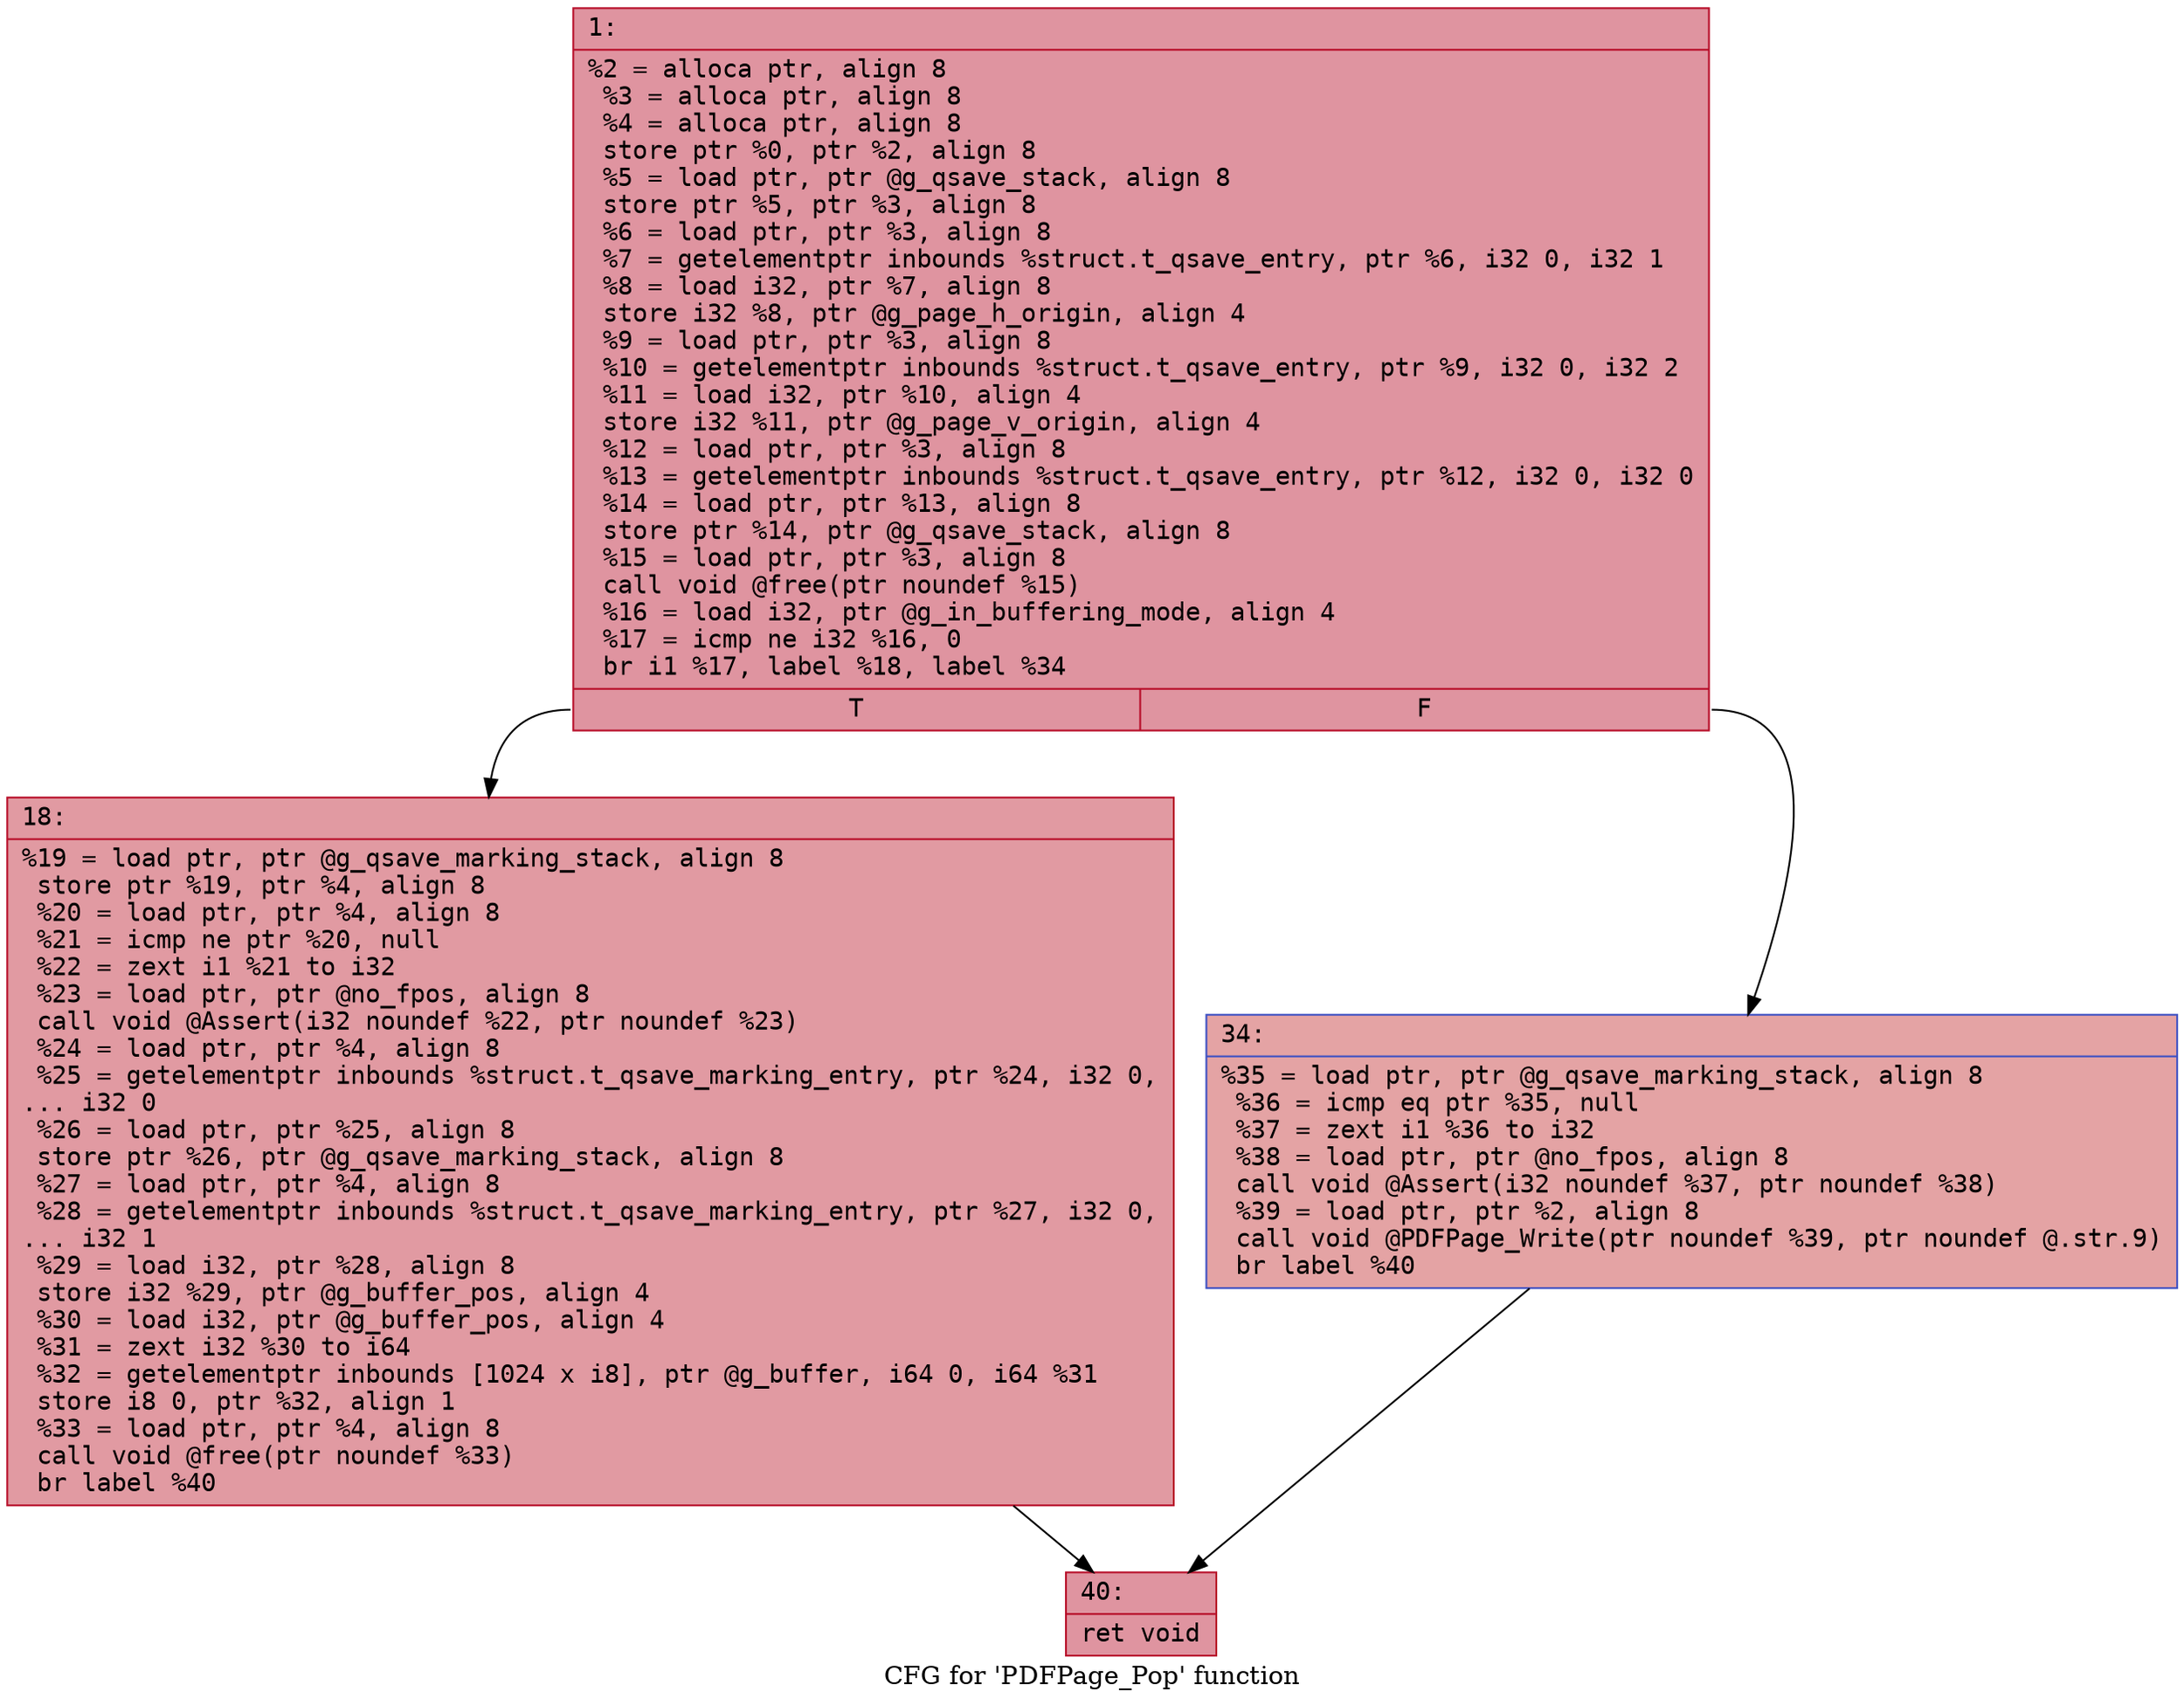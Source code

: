 digraph "CFG for 'PDFPage_Pop' function" {
	label="CFG for 'PDFPage_Pop' function";

	Node0x6000005284b0 [shape=record,color="#b70d28ff", style=filled, fillcolor="#b70d2870" fontname="Courier",label="{1:\l|  %2 = alloca ptr, align 8\l  %3 = alloca ptr, align 8\l  %4 = alloca ptr, align 8\l  store ptr %0, ptr %2, align 8\l  %5 = load ptr, ptr @g_qsave_stack, align 8\l  store ptr %5, ptr %3, align 8\l  %6 = load ptr, ptr %3, align 8\l  %7 = getelementptr inbounds %struct.t_qsave_entry, ptr %6, i32 0, i32 1\l  %8 = load i32, ptr %7, align 8\l  store i32 %8, ptr @g_page_h_origin, align 4\l  %9 = load ptr, ptr %3, align 8\l  %10 = getelementptr inbounds %struct.t_qsave_entry, ptr %9, i32 0, i32 2\l  %11 = load i32, ptr %10, align 4\l  store i32 %11, ptr @g_page_v_origin, align 4\l  %12 = load ptr, ptr %3, align 8\l  %13 = getelementptr inbounds %struct.t_qsave_entry, ptr %12, i32 0, i32 0\l  %14 = load ptr, ptr %13, align 8\l  store ptr %14, ptr @g_qsave_stack, align 8\l  %15 = load ptr, ptr %3, align 8\l  call void @free(ptr noundef %15)\l  %16 = load i32, ptr @g_in_buffering_mode, align 4\l  %17 = icmp ne i32 %16, 0\l  br i1 %17, label %18, label %34\l|{<s0>T|<s1>F}}"];
	Node0x6000005284b0:s0 -> Node0x600000528500[tooltip="1 -> 18\nProbability 62.50%" ];
	Node0x6000005284b0:s1 -> Node0x600000528550[tooltip="1 -> 34\nProbability 37.50%" ];
	Node0x600000528500 [shape=record,color="#b70d28ff", style=filled, fillcolor="#bb1b2c70" fontname="Courier",label="{18:\l|  %19 = load ptr, ptr @g_qsave_marking_stack, align 8\l  store ptr %19, ptr %4, align 8\l  %20 = load ptr, ptr %4, align 8\l  %21 = icmp ne ptr %20, null\l  %22 = zext i1 %21 to i32\l  %23 = load ptr, ptr @no_fpos, align 8\l  call void @Assert(i32 noundef %22, ptr noundef %23)\l  %24 = load ptr, ptr %4, align 8\l  %25 = getelementptr inbounds %struct.t_qsave_marking_entry, ptr %24, i32 0,\l... i32 0\l  %26 = load ptr, ptr %25, align 8\l  store ptr %26, ptr @g_qsave_marking_stack, align 8\l  %27 = load ptr, ptr %4, align 8\l  %28 = getelementptr inbounds %struct.t_qsave_marking_entry, ptr %27, i32 0,\l... i32 1\l  %29 = load i32, ptr %28, align 8\l  store i32 %29, ptr @g_buffer_pos, align 4\l  %30 = load i32, ptr @g_buffer_pos, align 4\l  %31 = zext i32 %30 to i64\l  %32 = getelementptr inbounds [1024 x i8], ptr @g_buffer, i64 0, i64 %31\l  store i8 0, ptr %32, align 1\l  %33 = load ptr, ptr %4, align 8\l  call void @free(ptr noundef %33)\l  br label %40\l}"];
	Node0x600000528500 -> Node0x6000005285a0[tooltip="18 -> 40\nProbability 100.00%" ];
	Node0x600000528550 [shape=record,color="#3d50c3ff", style=filled, fillcolor="#c32e3170" fontname="Courier",label="{34:\l|  %35 = load ptr, ptr @g_qsave_marking_stack, align 8\l  %36 = icmp eq ptr %35, null\l  %37 = zext i1 %36 to i32\l  %38 = load ptr, ptr @no_fpos, align 8\l  call void @Assert(i32 noundef %37, ptr noundef %38)\l  %39 = load ptr, ptr %2, align 8\l  call void @PDFPage_Write(ptr noundef %39, ptr noundef @.str.9)\l  br label %40\l}"];
	Node0x600000528550 -> Node0x6000005285a0[tooltip="34 -> 40\nProbability 100.00%" ];
	Node0x6000005285a0 [shape=record,color="#b70d28ff", style=filled, fillcolor="#b70d2870" fontname="Courier",label="{40:\l|  ret void\l}"];
}
